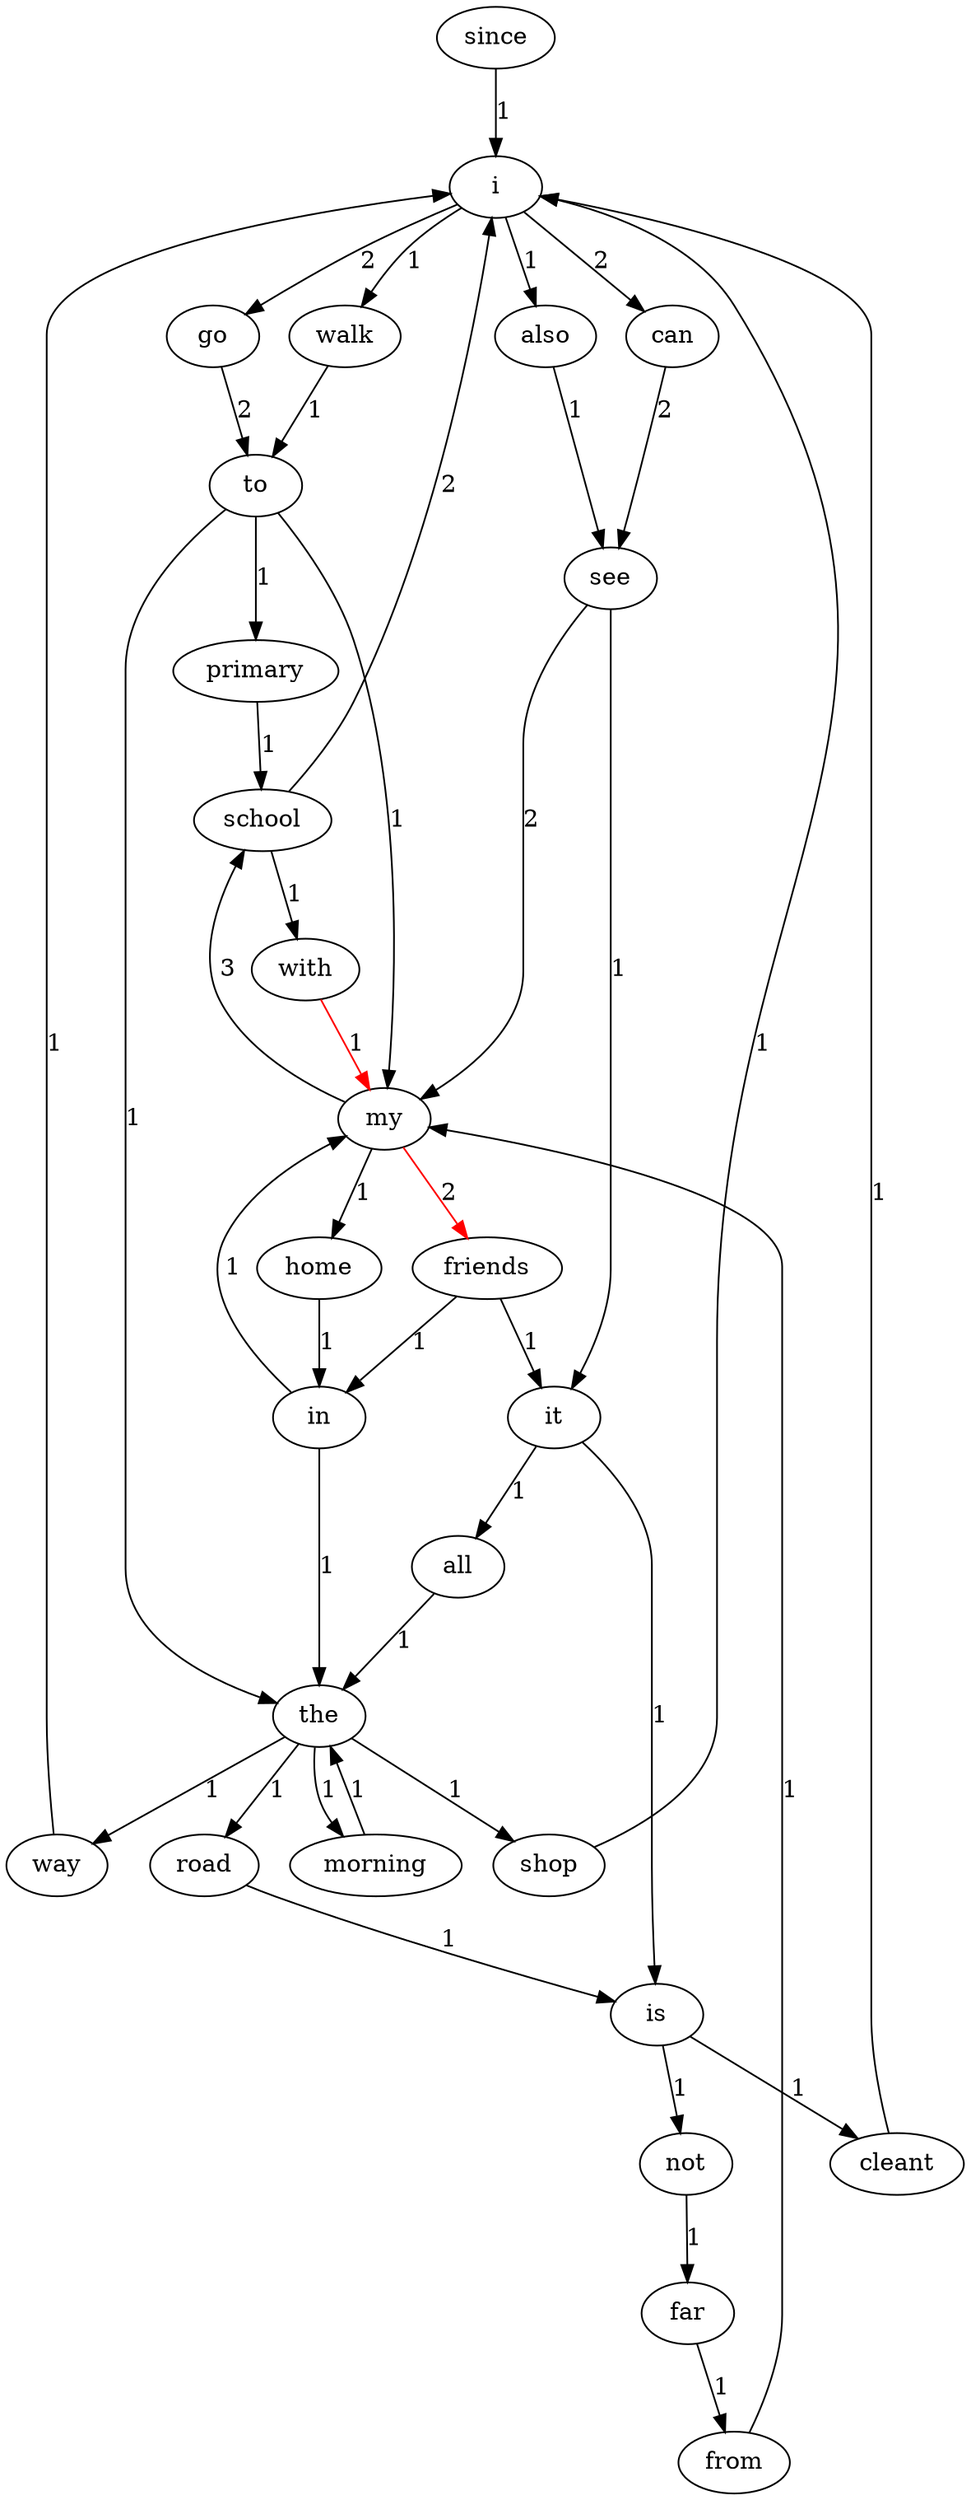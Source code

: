 digraph G {
since->i[label="1"];i->go[label="2"];i->walk[label="1"];i->can[label="2"];i->also[label="1"];go->to[label="2"];to->primary[label="1"];to->my[label="1"];to->the[label="1"];primary->school[label="1"];school->i[label="2"];school->with[label="1"];walk->to[label="1"];my->school[label="3"];my->friends[color="red"][label="2"];my->home[label="1"];with->my[color="red"][label="1"];friends->it[label="1"];friends->in[label="1"];it->is[label="1"];it->all[label="1"];is->not[label="1"];is->cleant[label="1"];not->far[label="1"];far->from[label="1"];from->my[label="1"];home->in[label="1"];in->my[label="1"];in->the[label="1"];the->morning[label="1"];the->road[label="1"];the->way[label="1"];the->shop[label="1"];morning->the[label="1"];road->is[label="1"];cleant->i[label="1"];can->see[label="2"];see->my[label="2"];see->it[label="1"];all->the[label="1"];way->i[label="1"];also->see[label="1"];shop->i[label="1"];}

